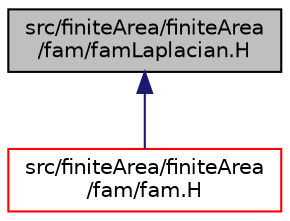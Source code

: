 digraph "src/finiteArea/finiteArea/fam/famLaplacian.H"
{
  bgcolor="transparent";
  edge [fontname="Helvetica",fontsize="10",labelfontname="Helvetica",labelfontsize="10"];
  node [fontname="Helvetica",fontsize="10",shape=record];
  Node1 [label="src/finiteArea/finiteArea\l/fam/famLaplacian.H",height=0.2,width=0.4,color="black", fillcolor="grey75", style="filled" fontcolor="black"];
  Node1 -> Node2 [dir="back",color="midnightblue",fontsize="10",style="solid",fontname="Helvetica"];
  Node2 [label="src/finiteArea/finiteArea\l/fam/fam.H",height=0.2,width=0.4,color="red",URL="$fam_8H.html",tooltip="Namespace of functions to calculate implicit derivatives returning a matrix. Time derivatives are cal..."];
}
